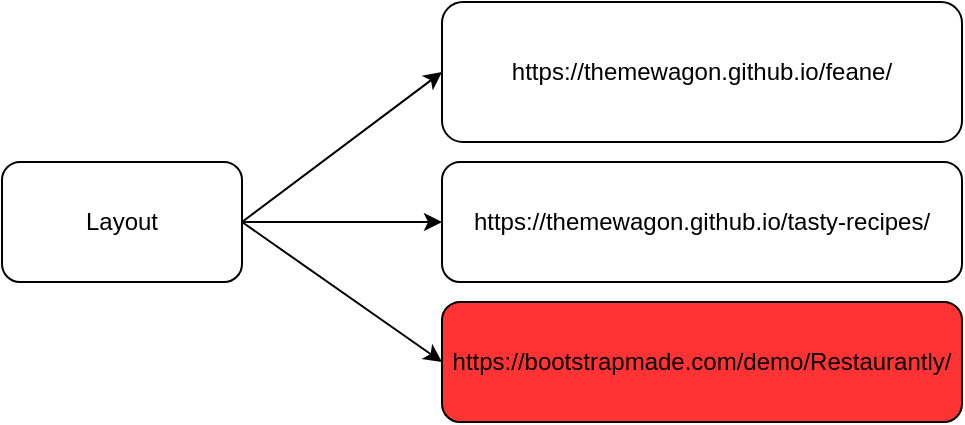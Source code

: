 <mxfile version="24.6.5" type="github">
  <diagram name="Página-1" id="_JozszdOQ5H9nEkMJRZu">
    <mxGraphModel dx="1120" dy="468" grid="1" gridSize="10" guides="1" tooltips="1" connect="1" arrows="1" fold="1" page="1" pageScale="1" pageWidth="827" pageHeight="1169" math="0" shadow="0">
      <root>
        <mxCell id="0" />
        <mxCell id="1" parent="0" />
        <mxCell id="03ZlNTiPjZ4IK-vgwYox-1" value="Layout" style="rounded=1;whiteSpace=wrap;html=1;" vertex="1" parent="1">
          <mxGeometry x="30" y="80" width="120" height="60" as="geometry" />
        </mxCell>
        <mxCell id="03ZlNTiPjZ4IK-vgwYox-2" value="" style="endArrow=classic;html=1;rounded=0;exitX=1;exitY=0.5;exitDx=0;exitDy=0;entryX=0;entryY=0.5;entryDx=0;entryDy=0;" edge="1" parent="1" source="03ZlNTiPjZ4IK-vgwYox-1" target="03ZlNTiPjZ4IK-vgwYox-3">
          <mxGeometry width="50" height="50" relative="1" as="geometry">
            <mxPoint x="240" y="120" as="sourcePoint" />
            <mxPoint x="220" y="60" as="targetPoint" />
          </mxGeometry>
        </mxCell>
        <mxCell id="03ZlNTiPjZ4IK-vgwYox-3" value="https://themewagon.github.io/feane/" style="rounded=1;whiteSpace=wrap;html=1;" vertex="1" parent="1">
          <mxGeometry x="250" width="260" height="70" as="geometry" />
        </mxCell>
        <mxCell id="03ZlNTiPjZ4IK-vgwYox-4" value="" style="endArrow=classic;html=1;rounded=0;exitX=1;exitY=0.5;exitDx=0;exitDy=0;entryX=0;entryY=0.5;entryDx=0;entryDy=0;" edge="1" parent="1" source="03ZlNTiPjZ4IK-vgwYox-1" target="03ZlNTiPjZ4IK-vgwYox-6">
          <mxGeometry width="50" height="50" relative="1" as="geometry">
            <mxPoint x="170" y="100" as="sourcePoint" />
            <mxPoint x="220" y="90" as="targetPoint" />
          </mxGeometry>
        </mxCell>
        <mxCell id="03ZlNTiPjZ4IK-vgwYox-5" value="" style="endArrow=classic;html=1;rounded=0;exitX=1;exitY=0.5;exitDx=0;exitDy=0;entryX=0;entryY=0.5;entryDx=0;entryDy=0;" edge="1" parent="1" source="03ZlNTiPjZ4IK-vgwYox-1" target="03ZlNTiPjZ4IK-vgwYox-7">
          <mxGeometry width="50" height="50" relative="1" as="geometry">
            <mxPoint x="180" y="110" as="sourcePoint" />
            <mxPoint x="200" y="110" as="targetPoint" />
          </mxGeometry>
        </mxCell>
        <UserObject label="https://themewagon.github.io/tasty-recipes/" link="https://themewagon.github.io/tasty-recipes/" id="03ZlNTiPjZ4IK-vgwYox-6">
          <mxCell style="rounded=1;whiteSpace=wrap;html=1;" vertex="1" parent="1">
            <mxGeometry x="250" y="80" width="260" height="60" as="geometry" />
          </mxCell>
        </UserObject>
        <mxCell id="03ZlNTiPjZ4IK-vgwYox-7" value="https://bootstrapmade.com/demo/Restaurantly/" style="rounded=1;whiteSpace=wrap;html=1;fillColor=#FF3333;" vertex="1" parent="1">
          <mxGeometry x="250" y="150" width="260" height="60" as="geometry" />
        </mxCell>
      </root>
    </mxGraphModel>
  </diagram>
</mxfile>
